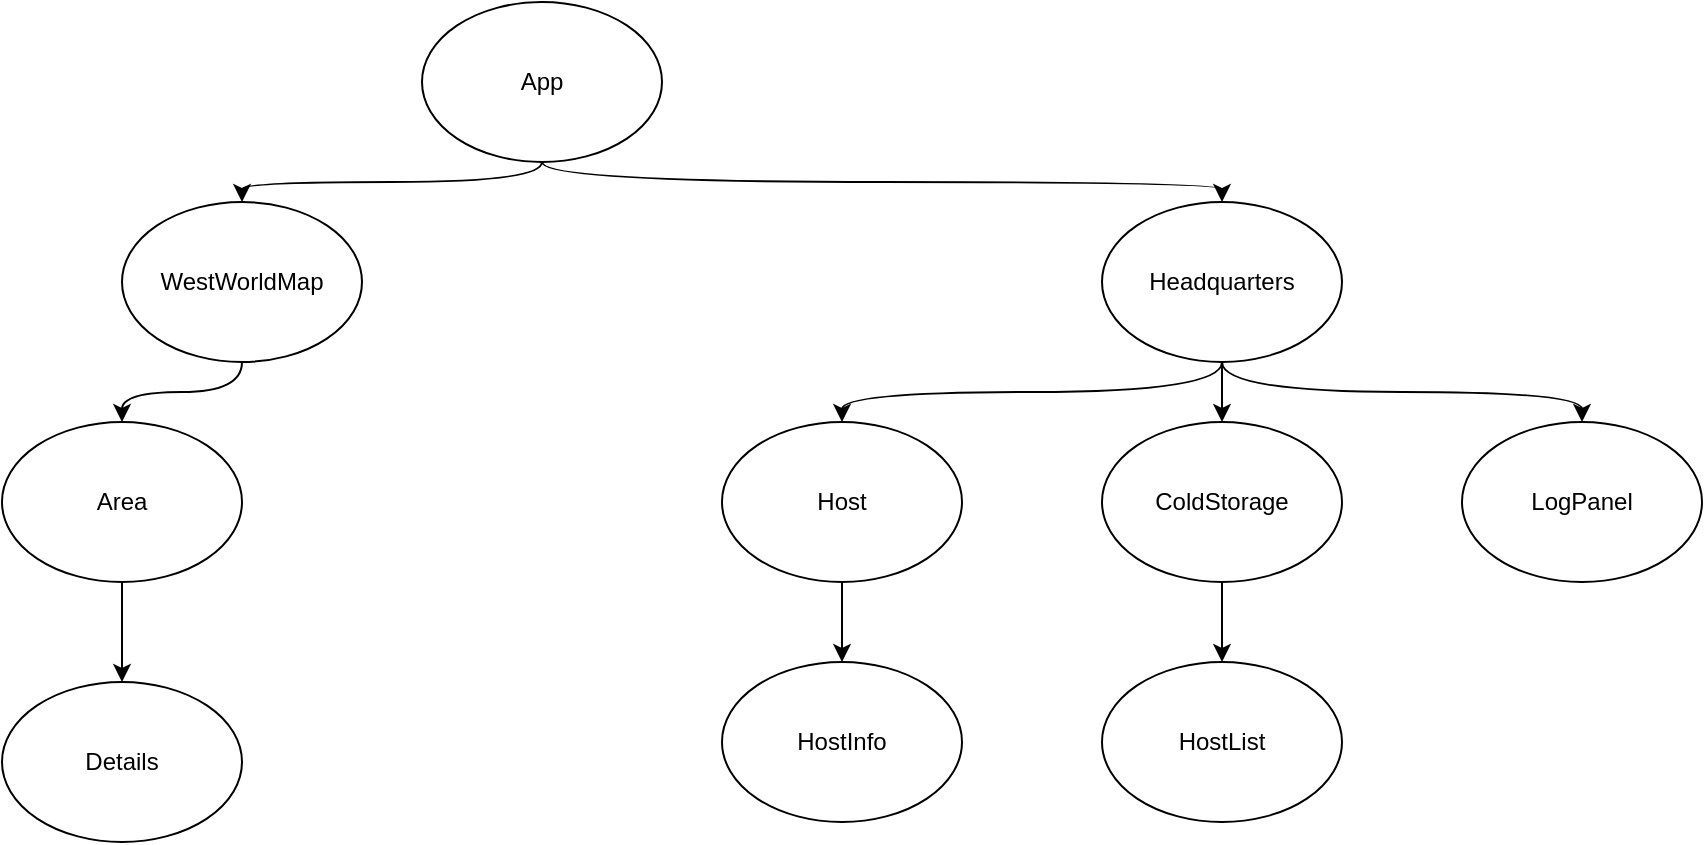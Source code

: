 <mxfile>
    <diagram id="yXGWpivv1PnmwiDQNQXf" name="Page-1">
        <mxGraphModel dx="393" dy="626" grid="1" gridSize="10" guides="1" tooltips="1" connect="1" arrows="1" fold="1" page="1" pageScale="1" pageWidth="850" pageHeight="1100" math="0" shadow="0">
            <root>
                <mxCell id="0"/>
                <mxCell id="1" parent="0"/>
                <mxCell id="8" style="edgeStyle=orthogonalEdgeStyle;curved=1;html=1;exitX=0.5;exitY=1;exitDx=0;exitDy=0;entryX=0.5;entryY=0;entryDx=0;entryDy=0;" edge="1" parent="1" source="2" target="3">
                    <mxGeometry relative="1" as="geometry"/>
                </mxCell>
                <mxCell id="9" style="edgeStyle=orthogonalEdgeStyle;curved=1;html=1;exitX=0.5;exitY=1;exitDx=0;exitDy=0;entryX=0.5;entryY=0;entryDx=0;entryDy=0;" edge="1" parent="1" source="2" target="4">
                    <mxGeometry relative="1" as="geometry"/>
                </mxCell>
                <mxCell id="2" value="App" style="ellipse;whiteSpace=wrap;html=1;" vertex="1" parent="1">
                    <mxGeometry x="210" y="40" width="120" height="80" as="geometry"/>
                </mxCell>
                <mxCell id="10" style="edgeStyle=orthogonalEdgeStyle;curved=1;html=1;exitX=0.5;exitY=1;exitDx=0;exitDy=0;entryX=0.5;entryY=0;entryDx=0;entryDy=0;" edge="1" parent="1" source="3" target="7">
                    <mxGeometry relative="1" as="geometry"/>
                </mxCell>
                <mxCell id="3" value="WestWorldMap" style="ellipse;whiteSpace=wrap;html=1;" vertex="1" parent="1">
                    <mxGeometry x="60" y="140" width="120" height="80" as="geometry"/>
                </mxCell>
                <mxCell id="11" style="edgeStyle=orthogonalEdgeStyle;curved=1;html=1;exitX=0.5;exitY=1;exitDx=0;exitDy=0;entryX=0.5;entryY=0;entryDx=0;entryDy=0;" edge="1" parent="1" source="4" target="6">
                    <mxGeometry relative="1" as="geometry"/>
                </mxCell>
                <mxCell id="12" style="edgeStyle=orthogonalEdgeStyle;curved=1;html=1;exitX=0.5;exitY=1;exitDx=0;exitDy=0;entryX=0.5;entryY=0;entryDx=0;entryDy=0;" edge="1" parent="1" source="4" target="5">
                    <mxGeometry relative="1" as="geometry"/>
                </mxCell>
                <mxCell id="14" style="edgeStyle=orthogonalEdgeStyle;curved=1;html=1;exitX=0.5;exitY=1;exitDx=0;exitDy=0;entryX=0.5;entryY=0;entryDx=0;entryDy=0;" edge="1" parent="1" source="4" target="13">
                    <mxGeometry relative="1" as="geometry"/>
                </mxCell>
                <mxCell id="4" value="Headquarters" style="ellipse;whiteSpace=wrap;html=1;" vertex="1" parent="1">
                    <mxGeometry x="550" y="140" width="120" height="80" as="geometry"/>
                </mxCell>
                <mxCell id="5" value="LogPanel" style="ellipse;whiteSpace=wrap;html=1;" vertex="1" parent="1">
                    <mxGeometry x="730" y="250" width="120" height="80" as="geometry"/>
                </mxCell>
                <mxCell id="16" style="edgeStyle=orthogonalEdgeStyle;curved=1;html=1;exitX=0.5;exitY=1;exitDx=0;exitDy=0;entryX=0.5;entryY=0;entryDx=0;entryDy=0;" edge="1" parent="1" source="6" target="15">
                    <mxGeometry relative="1" as="geometry"/>
                </mxCell>
                <mxCell id="6" value="ColdStorage" style="ellipse;whiteSpace=wrap;html=1;" vertex="1" parent="1">
                    <mxGeometry x="550" y="250" width="120" height="80" as="geometry"/>
                </mxCell>
                <mxCell id="20" style="edgeStyle=orthogonalEdgeStyle;curved=1;html=1;exitX=0.5;exitY=1;exitDx=0;exitDy=0;entryX=0.5;entryY=0;entryDx=0;entryDy=0;" edge="1" parent="1" source="7" target="19">
                    <mxGeometry relative="1" as="geometry"/>
                </mxCell>
                <mxCell id="7" value="Area" style="ellipse;whiteSpace=wrap;html=1;" vertex="1" parent="1">
                    <mxGeometry y="250" width="120" height="80" as="geometry"/>
                </mxCell>
                <mxCell id="18" style="edgeStyle=orthogonalEdgeStyle;curved=1;html=1;exitX=0.5;exitY=1;exitDx=0;exitDy=0;entryX=0.5;entryY=0;entryDx=0;entryDy=0;" edge="1" parent="1" source="13" target="17">
                    <mxGeometry relative="1" as="geometry"/>
                </mxCell>
                <mxCell id="13" value="Host" style="ellipse;whiteSpace=wrap;html=1;" vertex="1" parent="1">
                    <mxGeometry x="360" y="250" width="120" height="80" as="geometry"/>
                </mxCell>
                <mxCell id="15" value="HostList" style="ellipse;whiteSpace=wrap;html=1;" vertex="1" parent="1">
                    <mxGeometry x="550" y="370" width="120" height="80" as="geometry"/>
                </mxCell>
                <mxCell id="17" value="HostInfo" style="ellipse;whiteSpace=wrap;html=1;" vertex="1" parent="1">
                    <mxGeometry x="360" y="370" width="120" height="80" as="geometry"/>
                </mxCell>
                <mxCell id="19" value="Details" style="ellipse;whiteSpace=wrap;html=1;" vertex="1" parent="1">
                    <mxGeometry y="380" width="120" height="80" as="geometry"/>
                </mxCell>
            </root>
        </mxGraphModel>
    </diagram>
</mxfile>
